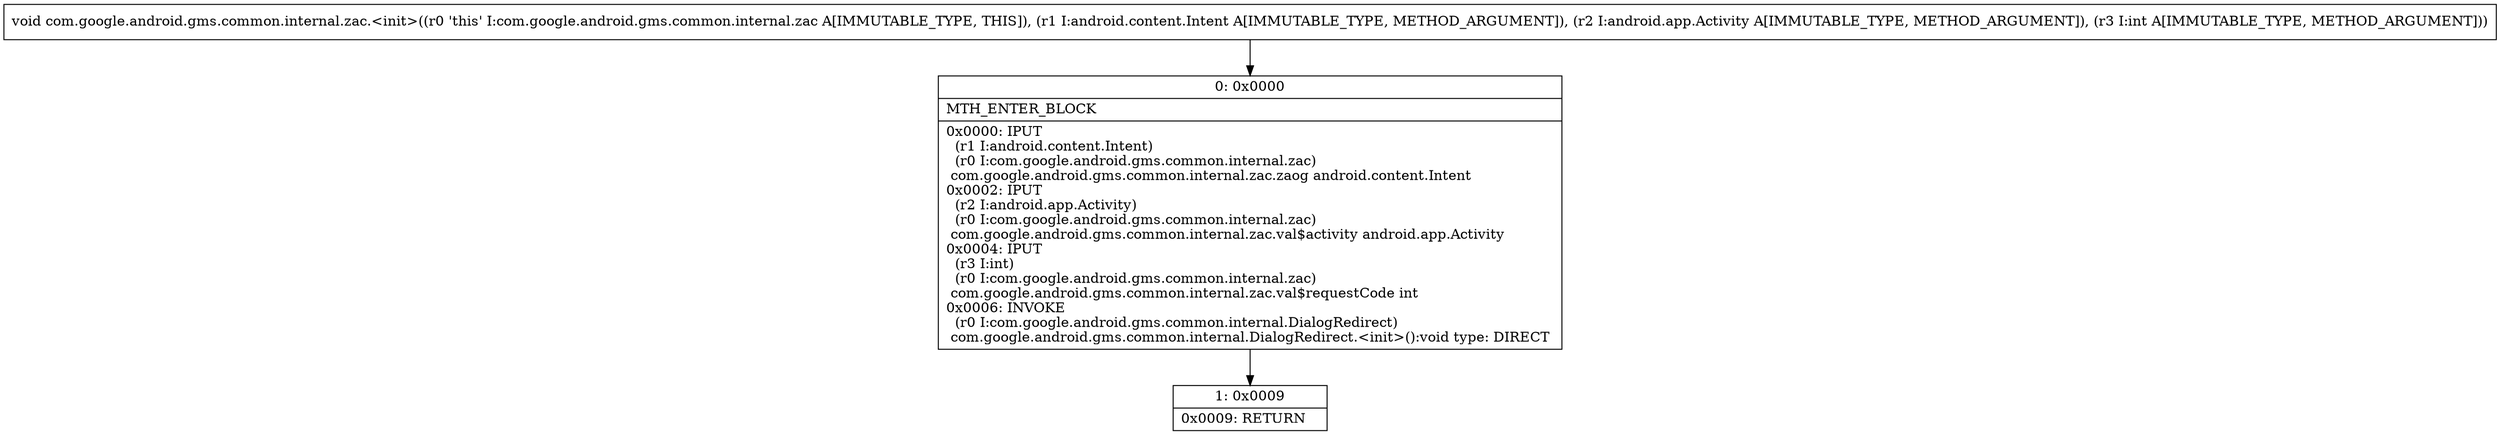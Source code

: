 digraph "CFG forcom.google.android.gms.common.internal.zac.\<init\>(Landroid\/content\/Intent;Landroid\/app\/Activity;I)V" {
Node_0 [shape=record,label="{0\:\ 0x0000|MTH_ENTER_BLOCK\l|0x0000: IPUT  \l  (r1 I:android.content.Intent)\l  (r0 I:com.google.android.gms.common.internal.zac)\l com.google.android.gms.common.internal.zac.zaog android.content.Intent \l0x0002: IPUT  \l  (r2 I:android.app.Activity)\l  (r0 I:com.google.android.gms.common.internal.zac)\l com.google.android.gms.common.internal.zac.val$activity android.app.Activity \l0x0004: IPUT  \l  (r3 I:int)\l  (r0 I:com.google.android.gms.common.internal.zac)\l com.google.android.gms.common.internal.zac.val$requestCode int \l0x0006: INVOKE  \l  (r0 I:com.google.android.gms.common.internal.DialogRedirect)\l com.google.android.gms.common.internal.DialogRedirect.\<init\>():void type: DIRECT \l}"];
Node_1 [shape=record,label="{1\:\ 0x0009|0x0009: RETURN   \l}"];
MethodNode[shape=record,label="{void com.google.android.gms.common.internal.zac.\<init\>((r0 'this' I:com.google.android.gms.common.internal.zac A[IMMUTABLE_TYPE, THIS]), (r1 I:android.content.Intent A[IMMUTABLE_TYPE, METHOD_ARGUMENT]), (r2 I:android.app.Activity A[IMMUTABLE_TYPE, METHOD_ARGUMENT]), (r3 I:int A[IMMUTABLE_TYPE, METHOD_ARGUMENT])) }"];
MethodNode -> Node_0;
Node_0 -> Node_1;
}

